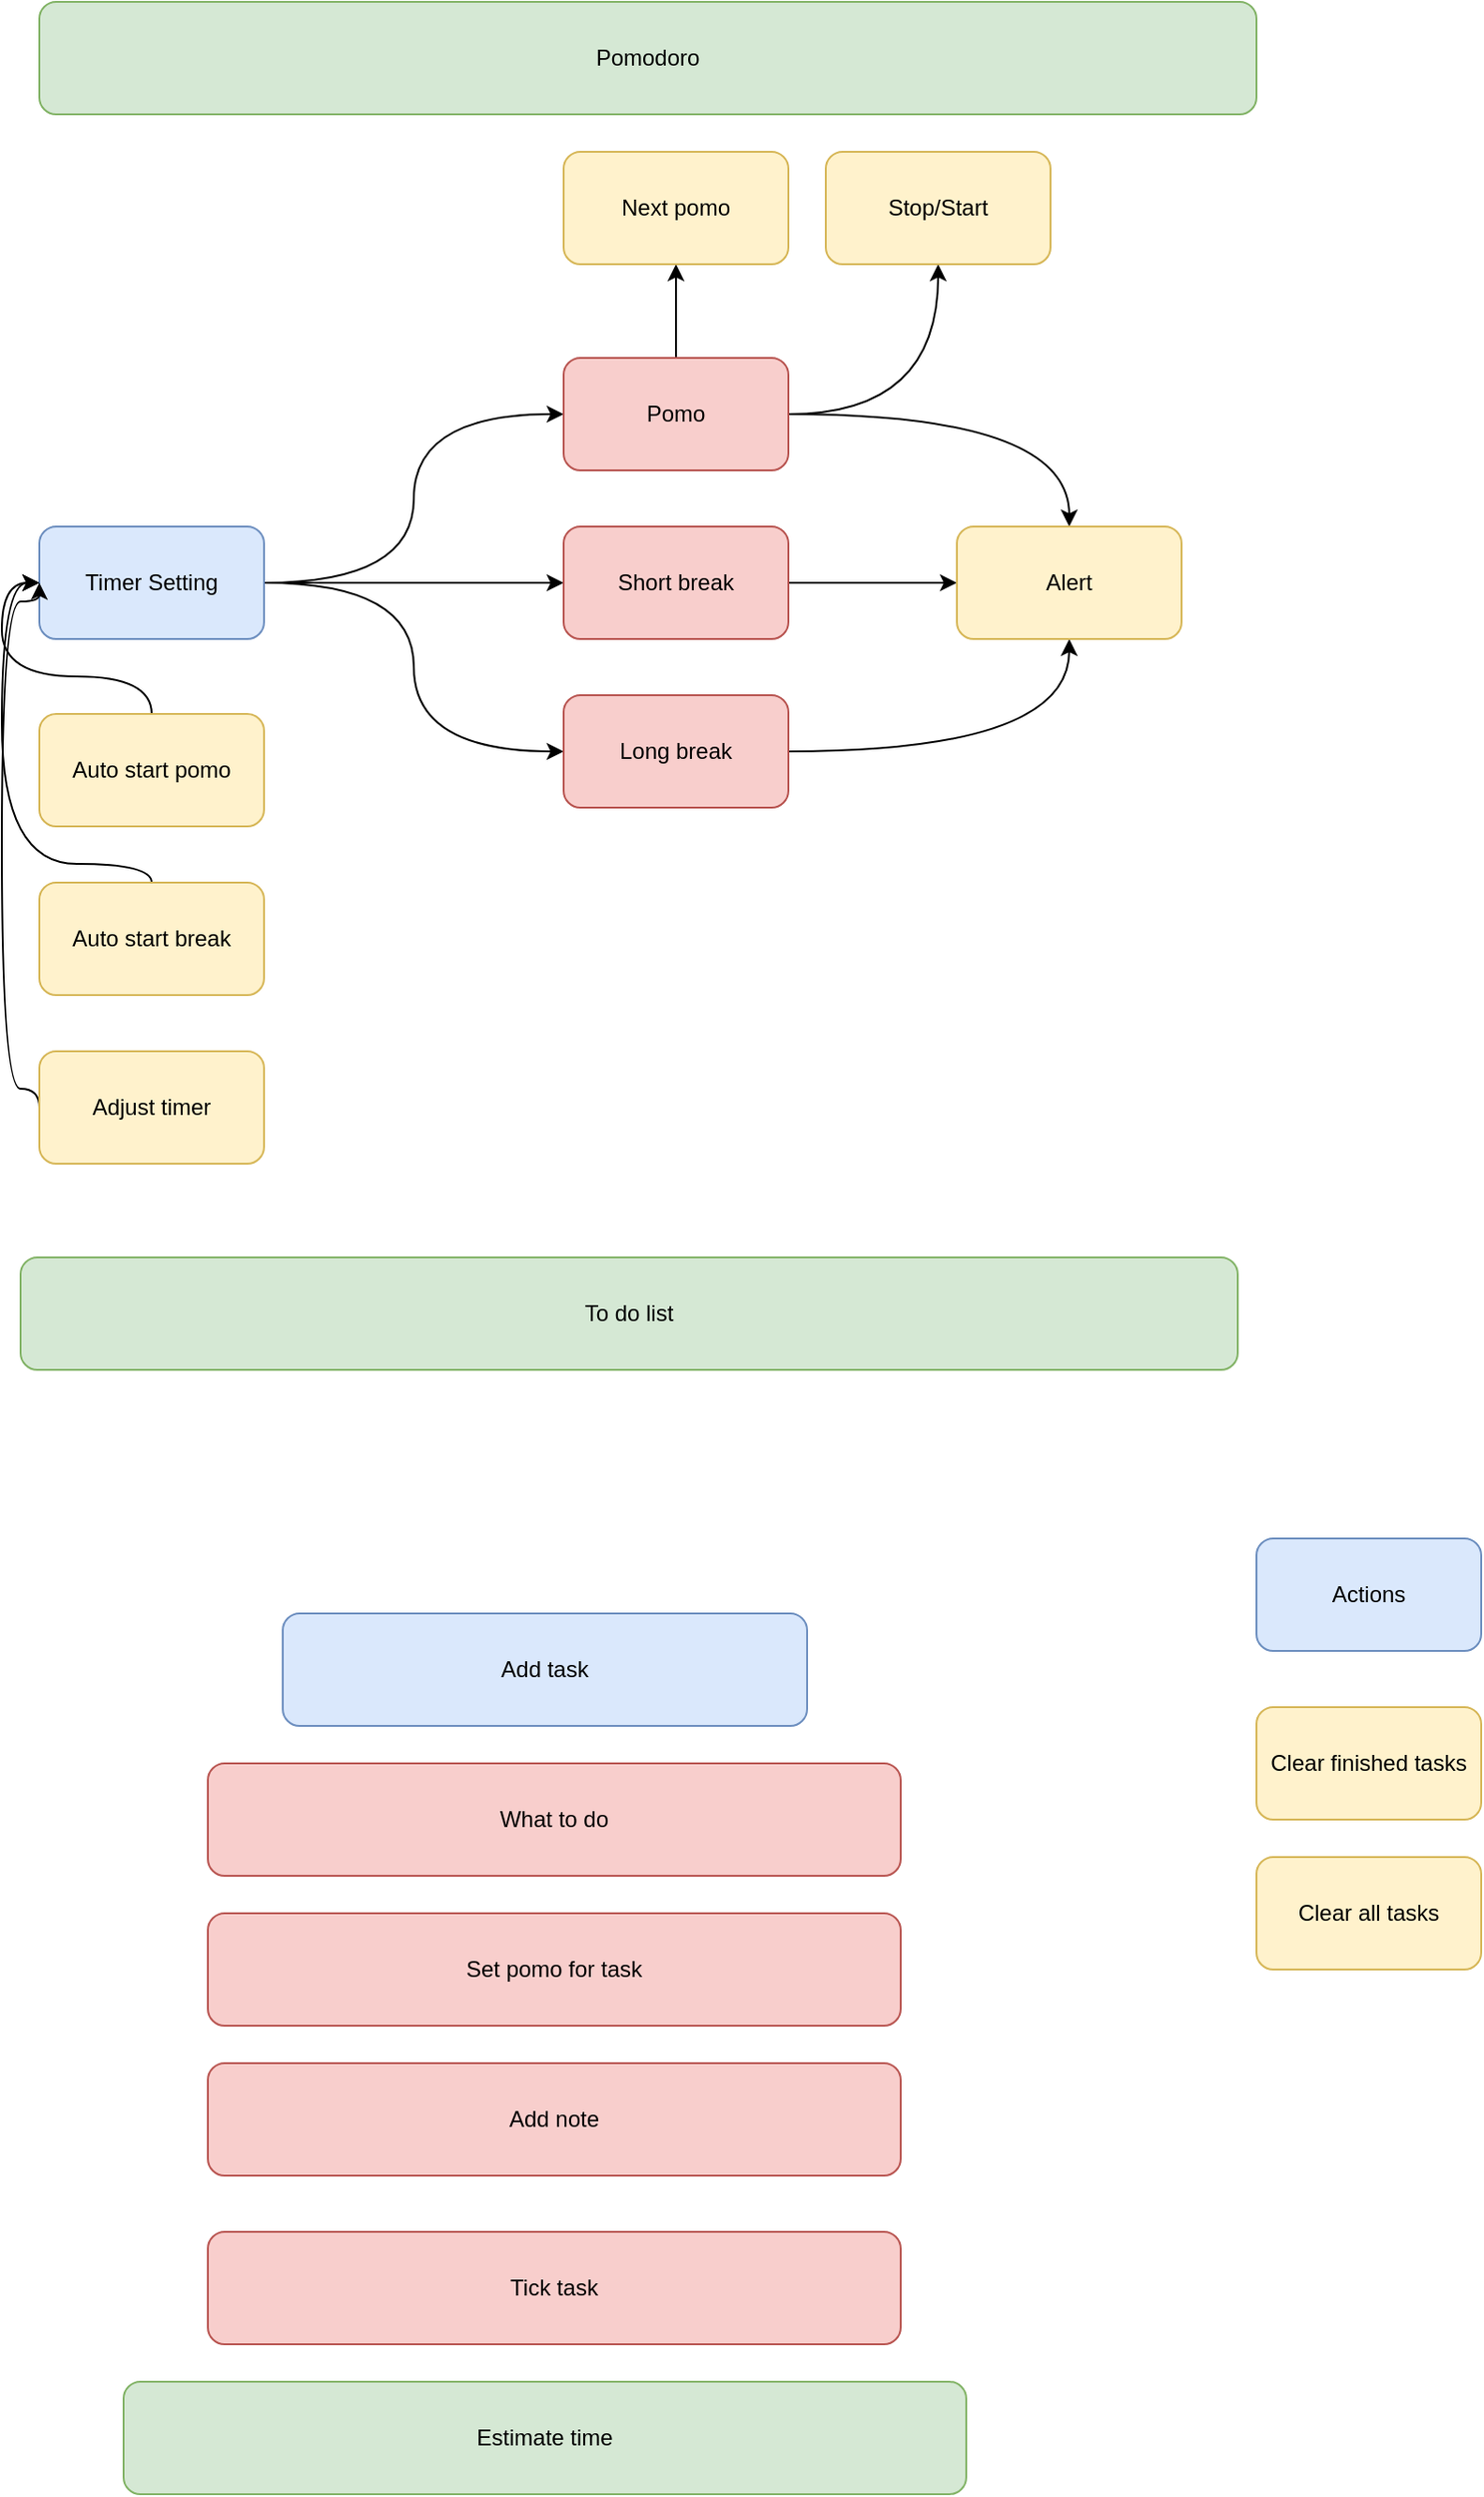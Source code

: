 <mxfile version="15.8.7" type="device"><diagram id="8Gfu3SahSb1mHm9d5XKN" name="Page-1"><mxGraphModel dx="1106" dy="760" grid="1" gridSize="10" guides="1" tooltips="1" connect="1" arrows="1" fold="1" page="1" pageScale="1" pageWidth="850" pageHeight="1100" math="0" shadow="0"><root><mxCell id="0"/><mxCell id="1" parent="0"/><mxCell id="mbkHHmatHtRUNCDCR0Nr-5" style="edgeStyle=orthogonalEdgeStyle;rounded=0;orthogonalLoop=1;jettySize=auto;html=1;entryX=0;entryY=0.5;entryDx=0;entryDy=0;curved=1;" edge="1" parent="1" source="mbkHHmatHtRUNCDCR0Nr-1" target="mbkHHmatHtRUNCDCR0Nr-2"><mxGeometry relative="1" as="geometry"/></mxCell><mxCell id="mbkHHmatHtRUNCDCR0Nr-6" style="edgeStyle=orthogonalEdgeStyle;rounded=0;orthogonalLoop=1;jettySize=auto;html=1;entryX=0;entryY=0.5;entryDx=0;entryDy=0;curved=1;" edge="1" parent="1" source="mbkHHmatHtRUNCDCR0Nr-1" target="mbkHHmatHtRUNCDCR0Nr-3"><mxGeometry relative="1" as="geometry"/></mxCell><mxCell id="mbkHHmatHtRUNCDCR0Nr-7" style="edgeStyle=orthogonalEdgeStyle;rounded=0;orthogonalLoop=1;jettySize=auto;html=1;entryX=0;entryY=0.5;entryDx=0;entryDy=0;curved=1;" edge="1" parent="1" source="mbkHHmatHtRUNCDCR0Nr-1" target="mbkHHmatHtRUNCDCR0Nr-4"><mxGeometry relative="1" as="geometry"/></mxCell><mxCell id="mbkHHmatHtRUNCDCR0Nr-1" value="Timer Setting" style="rounded=1;whiteSpace=wrap;html=1;fillColor=#dae8fc;strokeColor=#6c8ebf;" vertex="1" parent="1"><mxGeometry x="260" y="450" width="120" height="60" as="geometry"/></mxCell><mxCell id="mbkHHmatHtRUNCDCR0Nr-15" style="edgeStyle=orthogonalEdgeStyle;curved=1;rounded=0;orthogonalLoop=1;jettySize=auto;html=1;entryX=0.5;entryY=0;entryDx=0;entryDy=0;" edge="1" parent="1" source="mbkHHmatHtRUNCDCR0Nr-2" target="mbkHHmatHtRUNCDCR0Nr-14"><mxGeometry relative="1" as="geometry"/></mxCell><mxCell id="mbkHHmatHtRUNCDCR0Nr-29" style="edgeStyle=orthogonalEdgeStyle;curved=1;rounded=0;orthogonalLoop=1;jettySize=auto;html=1;" edge="1" parent="1" source="mbkHHmatHtRUNCDCR0Nr-2" target="mbkHHmatHtRUNCDCR0Nr-28"><mxGeometry relative="1" as="geometry"/></mxCell><mxCell id="mbkHHmatHtRUNCDCR0Nr-31" style="edgeStyle=orthogonalEdgeStyle;curved=1;rounded=0;orthogonalLoop=1;jettySize=auto;html=1;entryX=0.5;entryY=1;entryDx=0;entryDy=0;" edge="1" parent="1" source="mbkHHmatHtRUNCDCR0Nr-2" target="mbkHHmatHtRUNCDCR0Nr-30"><mxGeometry relative="1" as="geometry"/></mxCell><mxCell id="mbkHHmatHtRUNCDCR0Nr-2" value="Pomo" style="rounded=1;whiteSpace=wrap;html=1;fillColor=#f8cecc;strokeColor=#b85450;" vertex="1" parent="1"><mxGeometry x="540" y="360" width="120" height="60" as="geometry"/></mxCell><mxCell id="mbkHHmatHtRUNCDCR0Nr-16" style="edgeStyle=orthogonalEdgeStyle;curved=1;rounded=0;orthogonalLoop=1;jettySize=auto;html=1;entryX=0;entryY=0.5;entryDx=0;entryDy=0;" edge="1" parent="1" source="mbkHHmatHtRUNCDCR0Nr-3" target="mbkHHmatHtRUNCDCR0Nr-14"><mxGeometry relative="1" as="geometry"/></mxCell><mxCell id="mbkHHmatHtRUNCDCR0Nr-3" value="Short break" style="rounded=1;whiteSpace=wrap;html=1;fillColor=#f8cecc;strokeColor=#b85450;" vertex="1" parent="1"><mxGeometry x="540" y="450" width="120" height="60" as="geometry"/></mxCell><mxCell id="mbkHHmatHtRUNCDCR0Nr-17" style="edgeStyle=orthogonalEdgeStyle;curved=1;rounded=0;orthogonalLoop=1;jettySize=auto;html=1;entryX=0.5;entryY=1;entryDx=0;entryDy=0;" edge="1" parent="1" source="mbkHHmatHtRUNCDCR0Nr-4" target="mbkHHmatHtRUNCDCR0Nr-14"><mxGeometry relative="1" as="geometry"/></mxCell><mxCell id="mbkHHmatHtRUNCDCR0Nr-4" value="Long break" style="rounded=1;whiteSpace=wrap;html=1;fillColor=#f8cecc;strokeColor=#b85450;" vertex="1" parent="1"><mxGeometry x="540" y="540" width="120" height="60" as="geometry"/></mxCell><mxCell id="mbkHHmatHtRUNCDCR0Nr-10" style="edgeStyle=orthogonalEdgeStyle;curved=1;rounded=0;orthogonalLoop=1;jettySize=auto;html=1;entryX=0;entryY=0.5;entryDx=0;entryDy=0;" edge="1" parent="1" source="mbkHHmatHtRUNCDCR0Nr-8" target="mbkHHmatHtRUNCDCR0Nr-1"><mxGeometry relative="1" as="geometry"/></mxCell><mxCell id="mbkHHmatHtRUNCDCR0Nr-8" value="Auto start pomo" style="rounded=1;whiteSpace=wrap;html=1;fillColor=#fff2cc;strokeColor=#d6b656;" vertex="1" parent="1"><mxGeometry x="260" y="550" width="120" height="60" as="geometry"/></mxCell><mxCell id="mbkHHmatHtRUNCDCR0Nr-11" style="edgeStyle=orthogonalEdgeStyle;curved=1;rounded=0;orthogonalLoop=1;jettySize=auto;html=1;entryX=0;entryY=0.5;entryDx=0;entryDy=0;" edge="1" parent="1" source="mbkHHmatHtRUNCDCR0Nr-9" target="mbkHHmatHtRUNCDCR0Nr-1"><mxGeometry relative="1" as="geometry"><Array as="points"><mxPoint x="320" y="630"/><mxPoint x="240" y="630"/><mxPoint x="240" y="480"/></Array></mxGeometry></mxCell><mxCell id="mbkHHmatHtRUNCDCR0Nr-9" value="Auto start break" style="rounded=1;whiteSpace=wrap;html=1;fillColor=#fff2cc;strokeColor=#d6b656;" vertex="1" parent="1"><mxGeometry x="260" y="640" width="120" height="60" as="geometry"/></mxCell><mxCell id="mbkHHmatHtRUNCDCR0Nr-13" style="edgeStyle=orthogonalEdgeStyle;curved=1;rounded=0;orthogonalLoop=1;jettySize=auto;html=1;exitX=0;exitY=0.5;exitDx=0;exitDy=0;" edge="1" parent="1" source="mbkHHmatHtRUNCDCR0Nr-12"><mxGeometry relative="1" as="geometry"><mxPoint x="260" y="480" as="targetPoint"/><Array as="points"><mxPoint x="260" y="750"/><mxPoint x="240" y="750"/><mxPoint x="240" y="490"/><mxPoint x="260" y="490"/></Array></mxGeometry></mxCell><mxCell id="mbkHHmatHtRUNCDCR0Nr-12" value="Adjust timer" style="rounded=1;whiteSpace=wrap;html=1;fillColor=#fff2cc;strokeColor=#d6b656;" vertex="1" parent="1"><mxGeometry x="260" y="730" width="120" height="60" as="geometry"/></mxCell><mxCell id="mbkHHmatHtRUNCDCR0Nr-14" value="Alert" style="rounded=1;whiteSpace=wrap;html=1;fillColor=#fff2cc;strokeColor=#d6b656;" vertex="1" parent="1"><mxGeometry x="750" y="450" width="120" height="60" as="geometry"/></mxCell><mxCell id="mbkHHmatHtRUNCDCR0Nr-18" value="Pomodoro" style="rounded=1;whiteSpace=wrap;html=1;fillColor=#d5e8d4;strokeColor=#82b366;" vertex="1" parent="1"><mxGeometry x="260" y="170" width="650" height="60" as="geometry"/></mxCell><mxCell id="mbkHHmatHtRUNCDCR0Nr-19" value="To do list" style="rounded=1;whiteSpace=wrap;html=1;fillColor=#d5e8d4;strokeColor=#82b366;" vertex="1" parent="1"><mxGeometry x="250" y="840" width="650" height="60" as="geometry"/></mxCell><mxCell id="mbkHHmatHtRUNCDCR0Nr-20" value="Actions" style="rounded=1;whiteSpace=wrap;html=1;fillColor=#dae8fc;strokeColor=#6c8ebf;" vertex="1" parent="1"><mxGeometry x="910" y="990" width="120" height="60" as="geometry"/></mxCell><mxCell id="mbkHHmatHtRUNCDCR0Nr-21" value="Clear finished tasks" style="rounded=1;whiteSpace=wrap;html=1;fillColor=#fff2cc;strokeColor=#d6b656;" vertex="1" parent="1"><mxGeometry x="910" y="1080" width="120" height="60" as="geometry"/></mxCell><mxCell id="mbkHHmatHtRUNCDCR0Nr-22" value="Clear all tasks" style="rounded=1;whiteSpace=wrap;html=1;fillColor=#fff2cc;strokeColor=#d6b656;" vertex="1" parent="1"><mxGeometry x="910" y="1160" width="120" height="60" as="geometry"/></mxCell><mxCell id="mbkHHmatHtRUNCDCR0Nr-23" value="Add task" style="rounded=1;whiteSpace=wrap;html=1;fillColor=#dae8fc;strokeColor=#6c8ebf;" vertex="1" parent="1"><mxGeometry x="390" y="1030" width="280" height="60" as="geometry"/></mxCell><mxCell id="mbkHHmatHtRUNCDCR0Nr-24" value="What to do" style="rounded=1;whiteSpace=wrap;html=1;fillColor=#f8cecc;strokeColor=#b85450;" vertex="1" parent="1"><mxGeometry x="350" y="1110" width="370" height="60" as="geometry"/></mxCell><mxCell id="mbkHHmatHtRUNCDCR0Nr-25" value="Set pomo for task" style="rounded=1;whiteSpace=wrap;html=1;fillColor=#f8cecc;strokeColor=#b85450;" vertex="1" parent="1"><mxGeometry x="350" y="1190" width="370" height="60" as="geometry"/></mxCell><mxCell id="mbkHHmatHtRUNCDCR0Nr-26" value="Add note" style="rounded=1;whiteSpace=wrap;html=1;fillColor=#f8cecc;strokeColor=#b85450;" vertex="1" parent="1"><mxGeometry x="350" y="1270" width="370" height="60" as="geometry"/></mxCell><mxCell id="mbkHHmatHtRUNCDCR0Nr-27" value="Estimate time" style="rounded=1;whiteSpace=wrap;html=1;fillColor=#d5e8d4;strokeColor=#82b366;" vertex="1" parent="1"><mxGeometry x="305" y="1440" width="450" height="60" as="geometry"/></mxCell><mxCell id="mbkHHmatHtRUNCDCR0Nr-28" value="Stop/Start" style="rounded=1;whiteSpace=wrap;html=1;fillColor=#fff2cc;strokeColor=#d6b656;" vertex="1" parent="1"><mxGeometry x="680" y="250" width="120" height="60" as="geometry"/></mxCell><mxCell id="mbkHHmatHtRUNCDCR0Nr-30" value="Next pomo" style="rounded=1;whiteSpace=wrap;html=1;fillColor=#fff2cc;strokeColor=#d6b656;" vertex="1" parent="1"><mxGeometry x="540" y="250" width="120" height="60" as="geometry"/></mxCell><mxCell id="mbkHHmatHtRUNCDCR0Nr-32" value="Tick task" style="rounded=1;whiteSpace=wrap;html=1;fillColor=#f8cecc;strokeColor=#b85450;" vertex="1" parent="1"><mxGeometry x="350" y="1360" width="370" height="60" as="geometry"/></mxCell></root></mxGraphModel></diagram></mxfile>